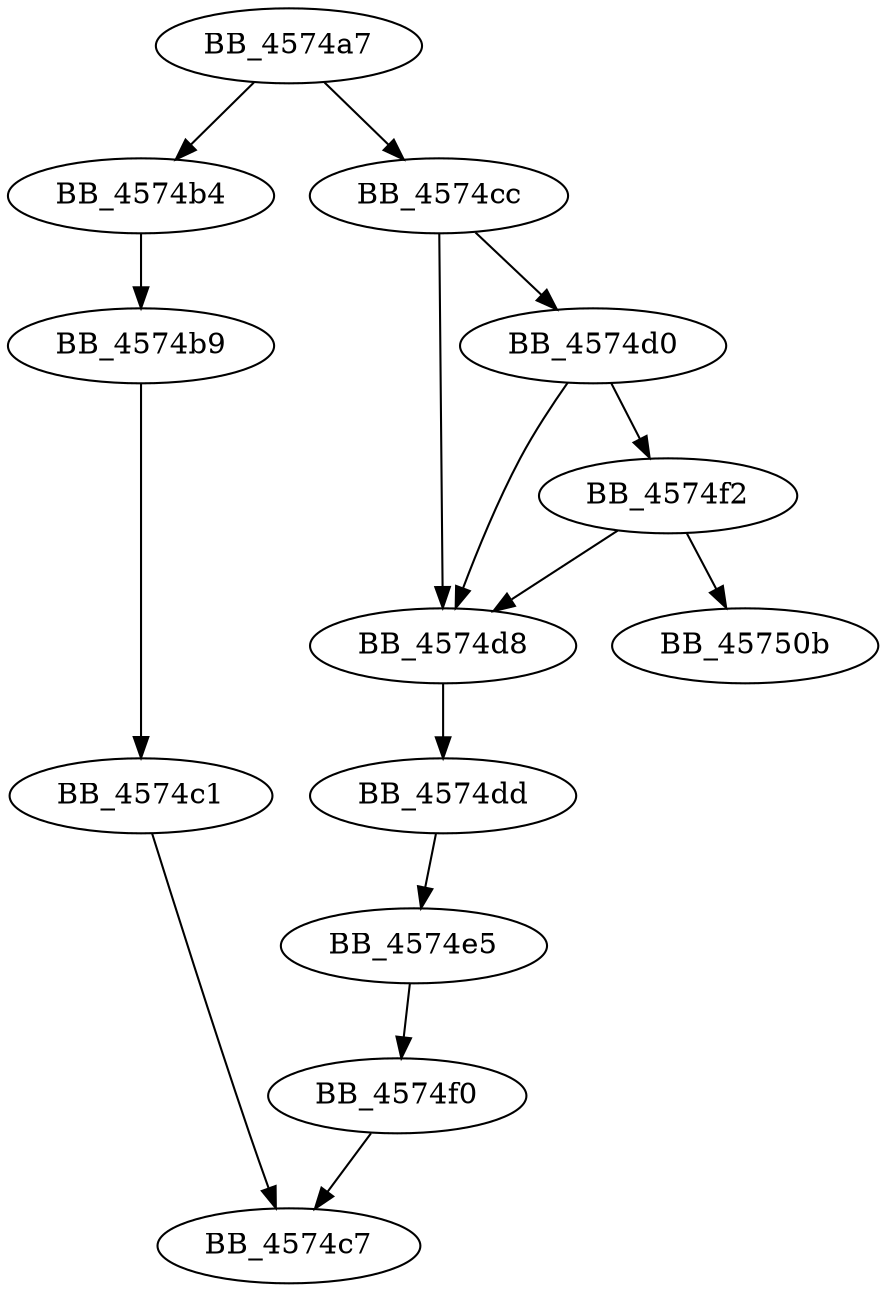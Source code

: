 DiGraph sub_4574A7{
BB_4574a7->BB_4574b4
BB_4574a7->BB_4574cc
BB_4574b4->BB_4574b9
BB_4574b9->BB_4574c1
BB_4574c1->BB_4574c7
BB_4574cc->BB_4574d0
BB_4574cc->BB_4574d8
BB_4574d0->BB_4574d8
BB_4574d0->BB_4574f2
BB_4574d8->BB_4574dd
BB_4574dd->BB_4574e5
BB_4574e5->BB_4574f0
BB_4574f0->BB_4574c7
BB_4574f2->BB_4574d8
BB_4574f2->BB_45750b
}
